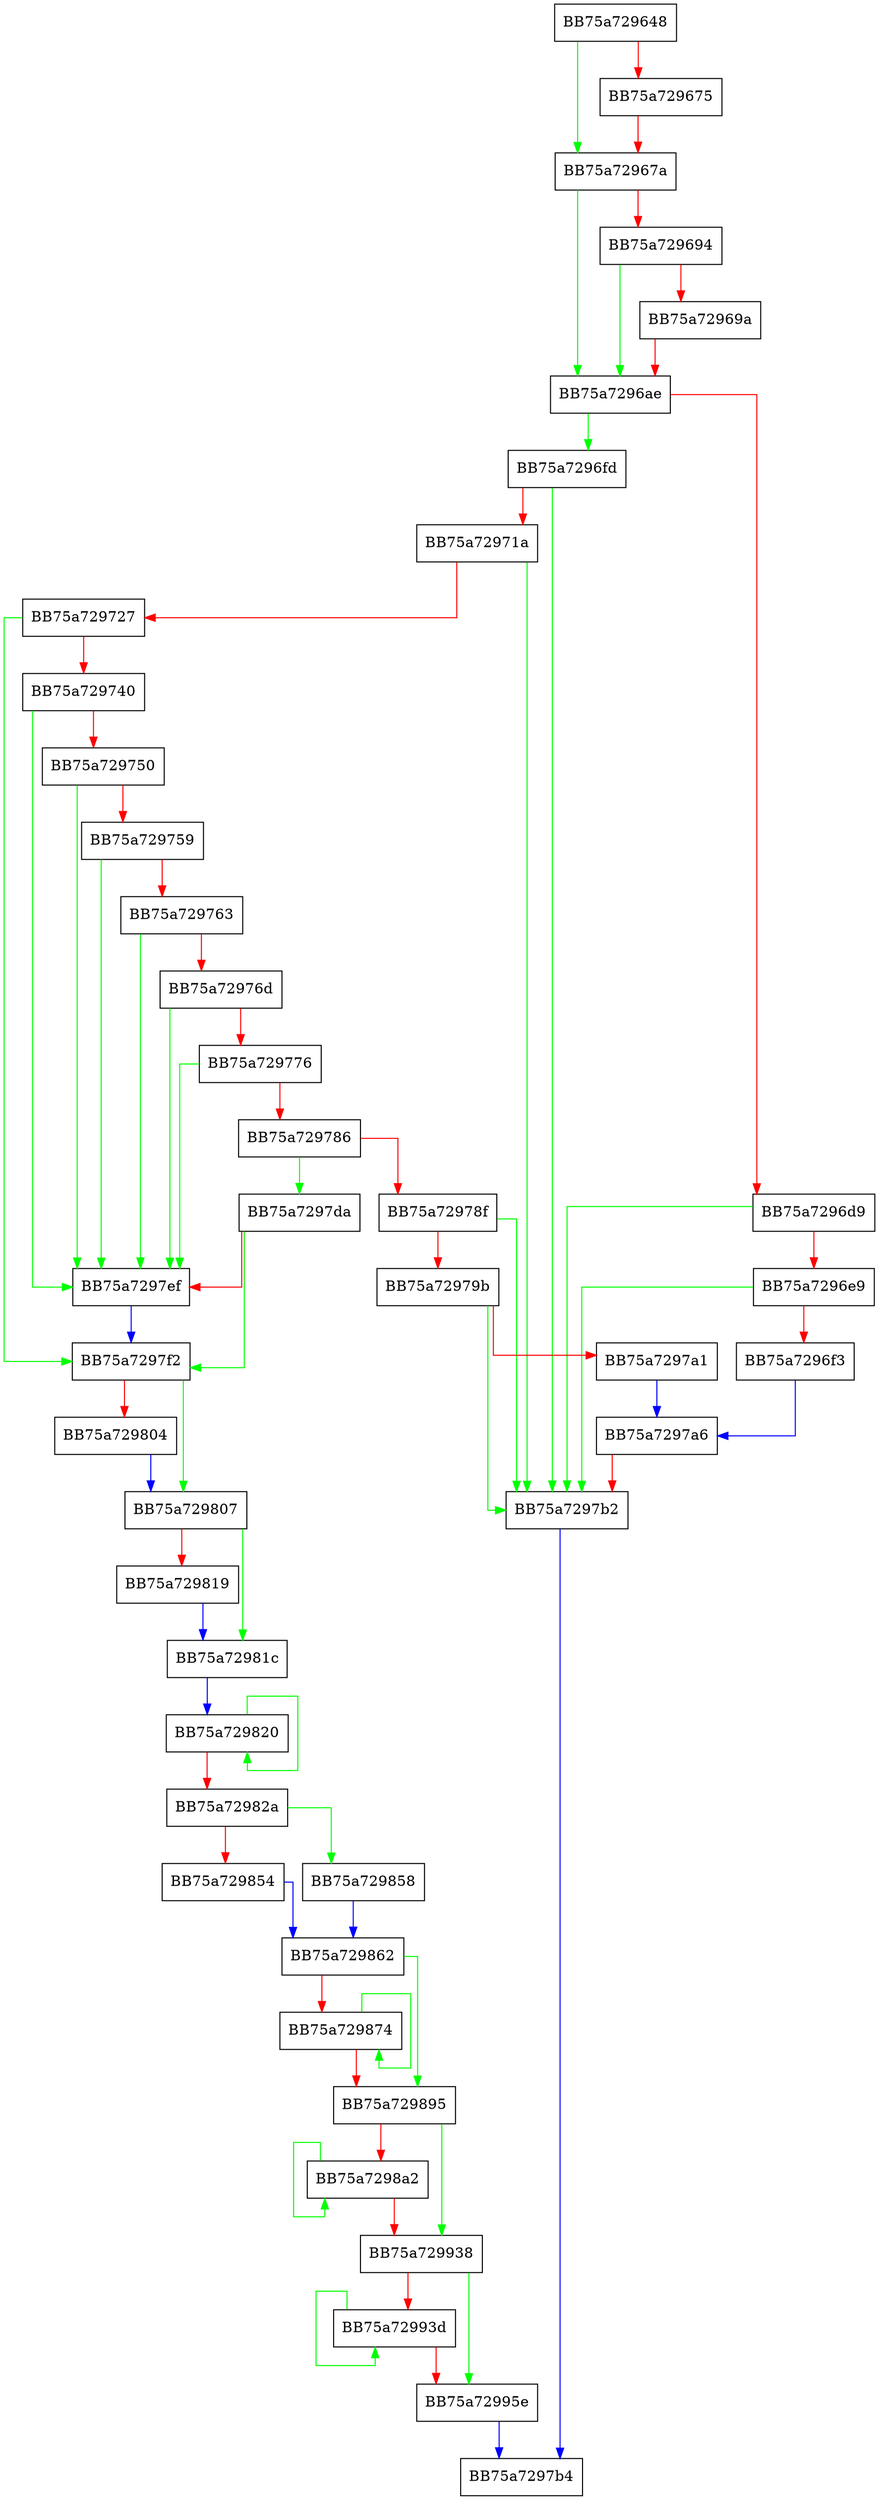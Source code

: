 digraph GetScriptIDFromThreatName {
  node [shape="box"];
  graph [splines=ortho];
  BB75a729648 -> BB75a72967a [color="green"];
  BB75a729648 -> BB75a729675 [color="red"];
  BB75a729675 -> BB75a72967a [color="red"];
  BB75a72967a -> BB75a7296ae [color="green"];
  BB75a72967a -> BB75a729694 [color="red"];
  BB75a729694 -> BB75a7296ae [color="green"];
  BB75a729694 -> BB75a72969a [color="red"];
  BB75a72969a -> BB75a7296ae [color="red"];
  BB75a7296ae -> BB75a7296fd [color="green"];
  BB75a7296ae -> BB75a7296d9 [color="red"];
  BB75a7296d9 -> BB75a7297b2 [color="green"];
  BB75a7296d9 -> BB75a7296e9 [color="red"];
  BB75a7296e9 -> BB75a7297b2 [color="green"];
  BB75a7296e9 -> BB75a7296f3 [color="red"];
  BB75a7296f3 -> BB75a7297a6 [color="blue"];
  BB75a7296fd -> BB75a7297b2 [color="green"];
  BB75a7296fd -> BB75a72971a [color="red"];
  BB75a72971a -> BB75a7297b2 [color="green"];
  BB75a72971a -> BB75a729727 [color="red"];
  BB75a729727 -> BB75a7297f2 [color="green"];
  BB75a729727 -> BB75a729740 [color="red"];
  BB75a729740 -> BB75a7297ef [color="green"];
  BB75a729740 -> BB75a729750 [color="red"];
  BB75a729750 -> BB75a7297ef [color="green"];
  BB75a729750 -> BB75a729759 [color="red"];
  BB75a729759 -> BB75a7297ef [color="green"];
  BB75a729759 -> BB75a729763 [color="red"];
  BB75a729763 -> BB75a7297ef [color="green"];
  BB75a729763 -> BB75a72976d [color="red"];
  BB75a72976d -> BB75a7297ef [color="green"];
  BB75a72976d -> BB75a729776 [color="red"];
  BB75a729776 -> BB75a7297ef [color="green"];
  BB75a729776 -> BB75a729786 [color="red"];
  BB75a729786 -> BB75a7297da [color="green"];
  BB75a729786 -> BB75a72978f [color="red"];
  BB75a72978f -> BB75a7297b2 [color="green"];
  BB75a72978f -> BB75a72979b [color="red"];
  BB75a72979b -> BB75a7297b2 [color="green"];
  BB75a72979b -> BB75a7297a1 [color="red"];
  BB75a7297a1 -> BB75a7297a6 [color="blue"];
  BB75a7297a6 -> BB75a7297b2 [color="red"];
  BB75a7297b2 -> BB75a7297b4 [color="blue"];
  BB75a7297da -> BB75a7297f2 [color="green"];
  BB75a7297da -> BB75a7297ef [color="red"];
  BB75a7297ef -> BB75a7297f2 [color="blue"];
  BB75a7297f2 -> BB75a729807 [color="green"];
  BB75a7297f2 -> BB75a729804 [color="red"];
  BB75a729804 -> BB75a729807 [color="blue"];
  BB75a729807 -> BB75a72981c [color="green"];
  BB75a729807 -> BB75a729819 [color="red"];
  BB75a729819 -> BB75a72981c [color="blue"];
  BB75a72981c -> BB75a729820 [color="blue"];
  BB75a729820 -> BB75a729820 [color="green"];
  BB75a729820 -> BB75a72982a [color="red"];
  BB75a72982a -> BB75a729858 [color="green"];
  BB75a72982a -> BB75a729854 [color="red"];
  BB75a729854 -> BB75a729862 [color="blue"];
  BB75a729858 -> BB75a729862 [color="blue"];
  BB75a729862 -> BB75a729895 [color="green"];
  BB75a729862 -> BB75a729874 [color="red"];
  BB75a729874 -> BB75a729874 [color="green"];
  BB75a729874 -> BB75a729895 [color="red"];
  BB75a729895 -> BB75a729938 [color="green"];
  BB75a729895 -> BB75a7298a2 [color="red"];
  BB75a7298a2 -> BB75a7298a2 [color="green"];
  BB75a7298a2 -> BB75a729938 [color="red"];
  BB75a729938 -> BB75a72995e [color="green"];
  BB75a729938 -> BB75a72993d [color="red"];
  BB75a72993d -> BB75a72993d [color="green"];
  BB75a72993d -> BB75a72995e [color="red"];
  BB75a72995e -> BB75a7297b4 [color="blue"];
}